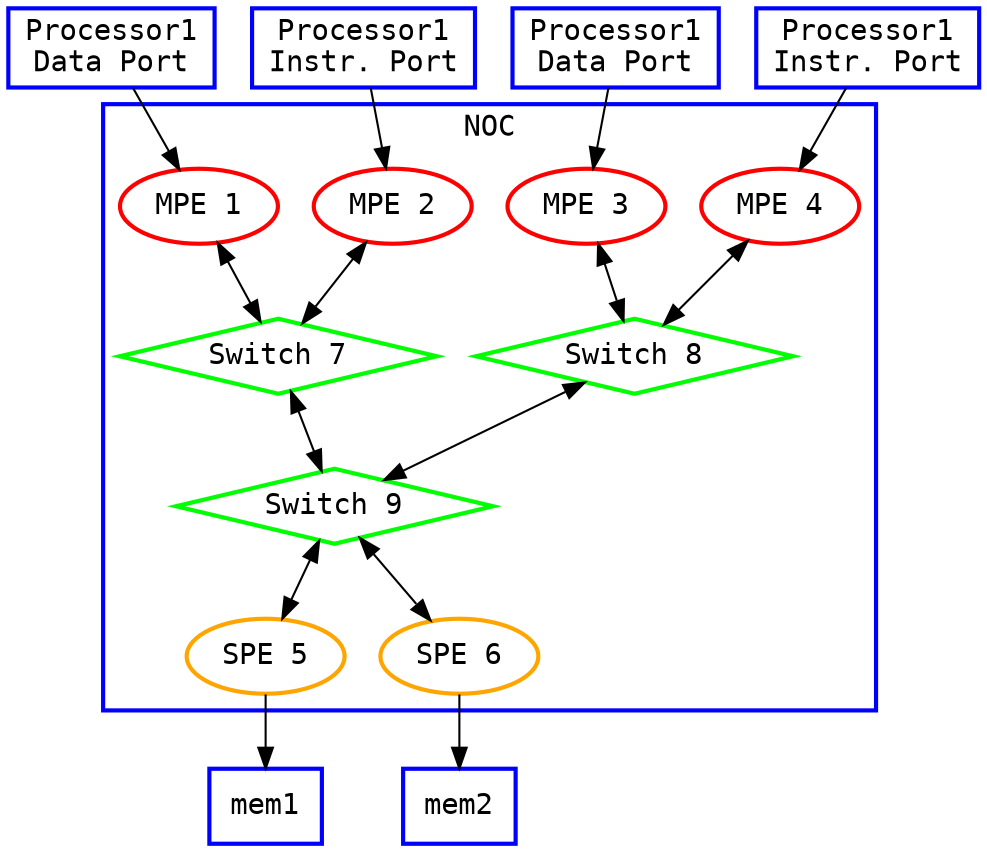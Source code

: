 digraph packetNoc {
  rankdir=TB;
  node [shape=ellipse fontsize=14 fontname="Courier" style=bold]; mpe_1 mpe_2 mpe_3 mpe_4 spe_5 spe_6;
  node [shape=box     fontsize=14 fontname="Courier" style=bold]; tlm_a tlm_b tlm_c tlm_d tlm_e tlm_f;
  node [shape=diamond fontsize=14 fontname="Courier" style=bold]; swi_7 swi_8 swi_9;

  "tlm_a" [label="Processor1\nData Port" color=blue];
  "tlm_b" [label="Processor1\nInstr. Port" color=blue];
  "tlm_c" [label="Processor1\nData Port" color=blue];
  "tlm_d" [label="Processor1\nInstr. Port" color=blue];
  "tlm_e" [label="mem1" color=blue];
  "tlm_f" [label="mem2" color=blue];

subgraph cluster_0 {
  fontsize=14 fontname="Courier" style=bold
  rankdir=TB;
  color=blue
  label = "NOC";
    

  "mpe_1" [label="MPE 1" color=red];
  "mpe_2" [label="MPE 2" color=red];
  "mpe_3" [label="MPE 3" color=red];
  "mpe_4" [label="MPE 4" color=red];
  "spe_5" [label="SPE 5" color=orange];
  "spe_6" [label="SPE 6" color=orange];



  "swi_7" [label="Switch 7" color=green];
  "swi_8" [label="Switch 8" color=green];
  "swi_9" [label="Switch 9" color=green];

  "mpe_1" -> "swi_7" [dir=both]
  "mpe_2" -> "swi_7" [dir=both]
  "mpe_3" -> "swi_8" [dir=both]
  "mpe_4" -> "swi_8" [dir=both]
  "swi_7" -> "swi_9" [dir=both]
  "swi_8" -> "swi_9" [dir=both]
  "swi_9" -> "spe_5" [dir=both]
  "swi_9" -> "spe_6" [dir=both]


	}


  "tlm_a" -> "mpe_1"//  [color=yellow label="TLM1" fontname="Courier" fontsize=8 arrowhead=crow];
  "tlm_b" -> "mpe_2"
  "tlm_c" -> "mpe_3"
  "tlm_d" -> "mpe_4"
  "spe_5" -> "tlm_e"
  "spe_6" -> "tlm_f"
}
